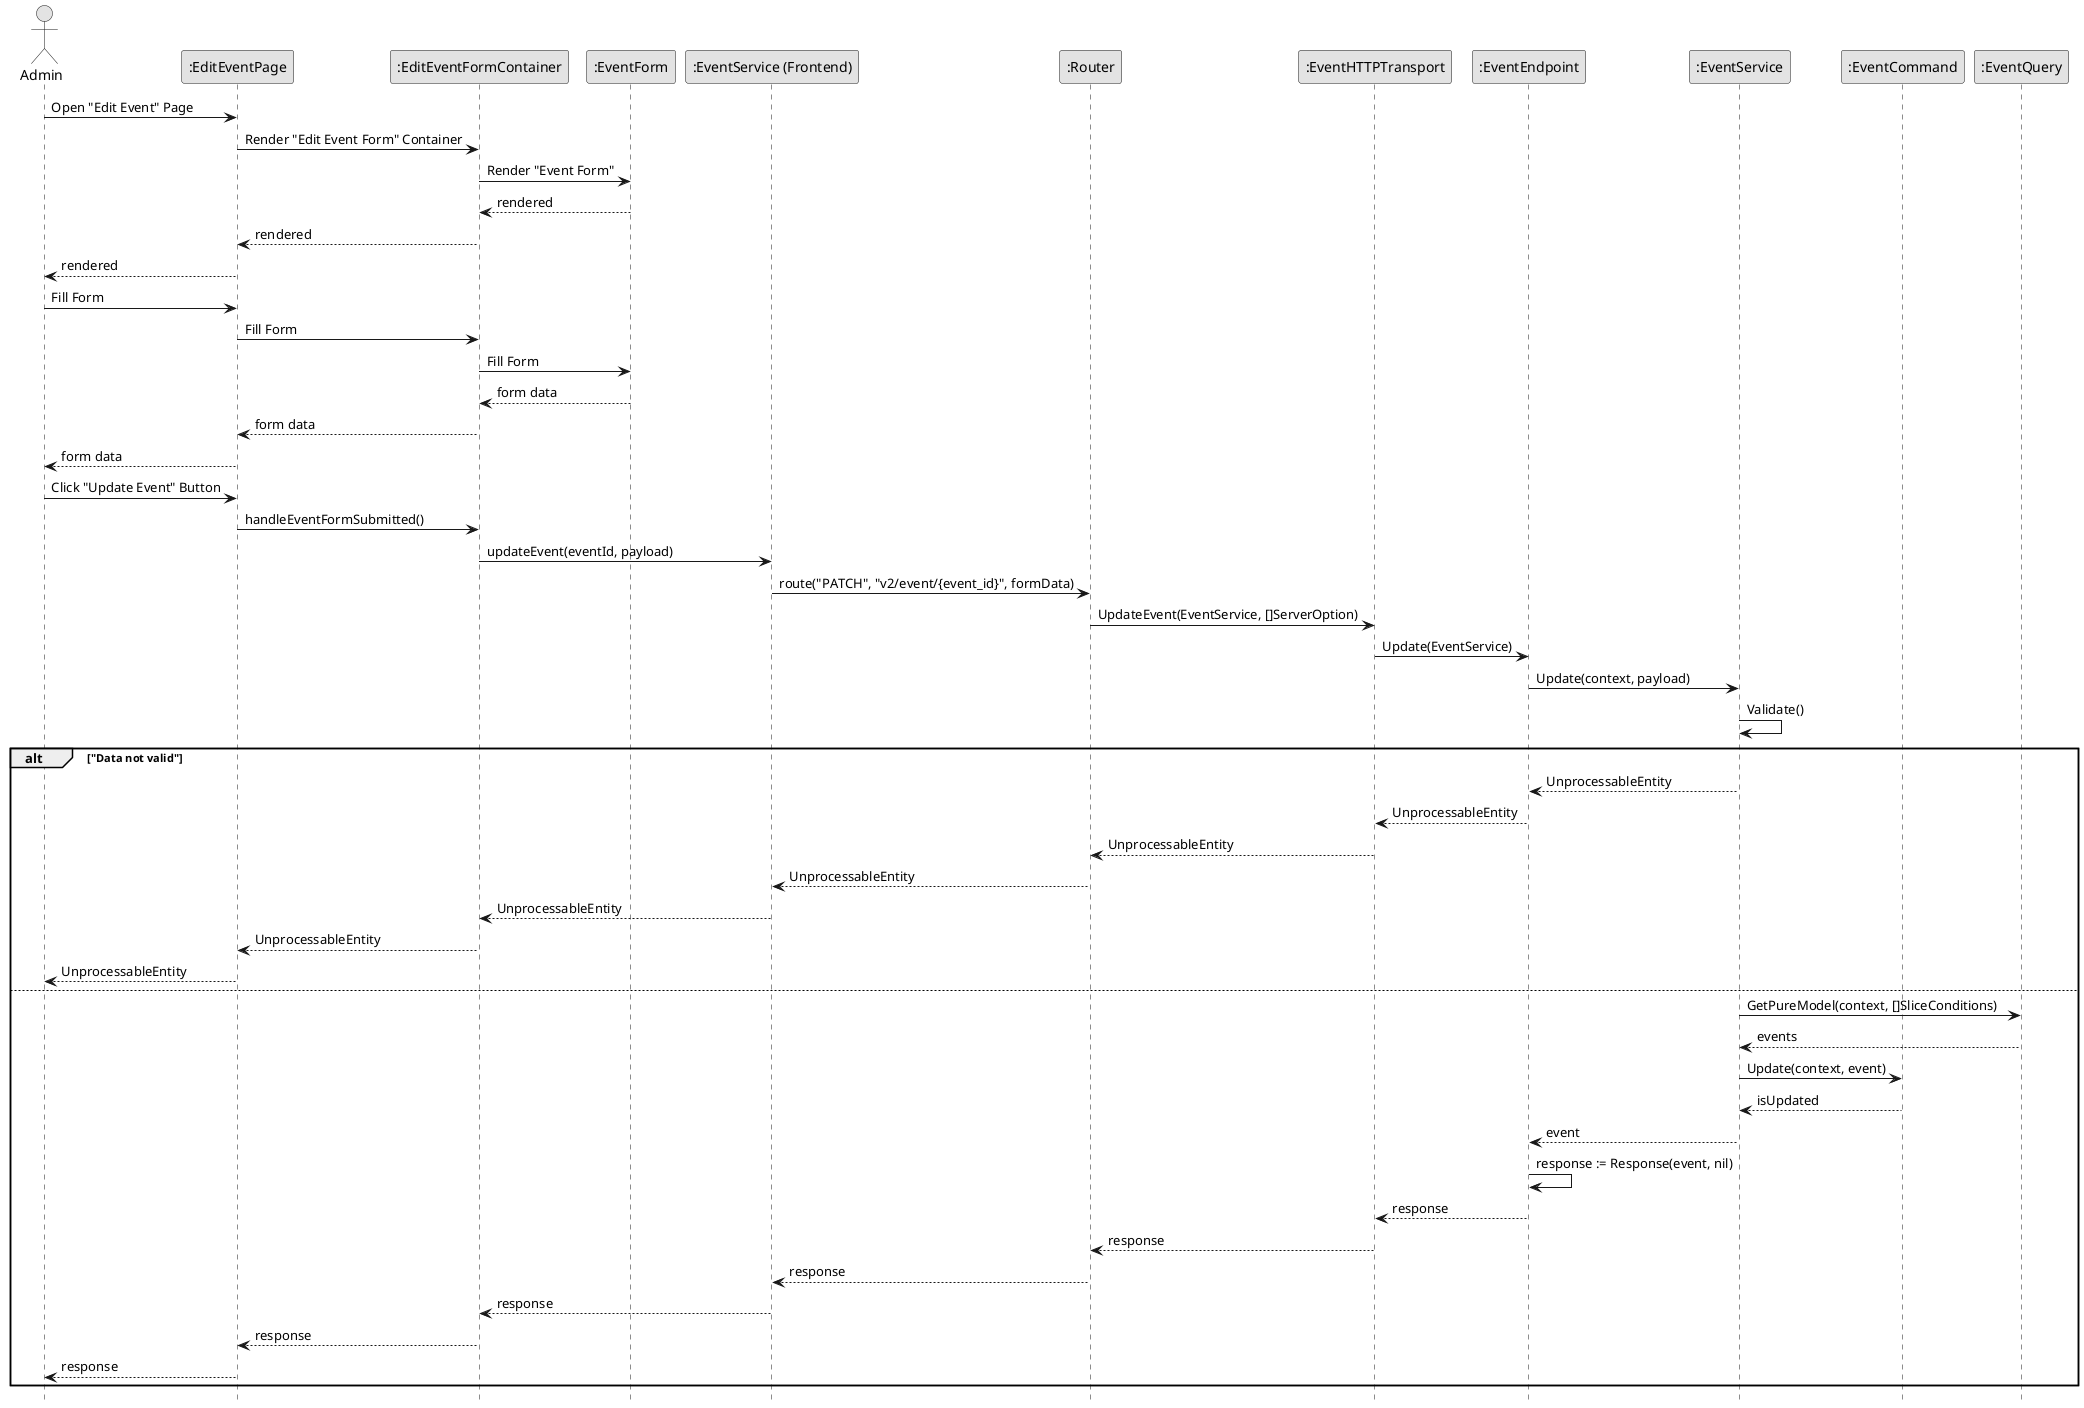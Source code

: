 @startuml UpdateEvent

skinparam Monochrome true
skinparam Shadowing false
hide footbox

actor Admin
participant ":EditEventPage" as EditEventPage
participant ":EditEventFormContainer" as EditEventFormContainer
participant ":EventForm" as EventForm
participant ":EventService (Frontend)" as FEEventService
participant ":Router" as Router
participant ":EventHTTPTransport" as EventHTTPTransport
participant ":EventEndpoint" as EventEndpoint
participant ":EventService" as EventService
participant ":EventCommand" as EventCommand
participant ":EventQuery" as EventQuery

Admin->EditEventPage: Open "Edit Event" Page
EditEventPage->EditEventFormContainer: Render "Edit Event Form" Container
EditEventFormContainer->EventForm: Render "Event Form"
EventForm-->EditEventFormContainer: rendered
EditEventFormContainer-->EditEventPage: rendered
EditEventPage-->Admin: rendered

Admin->EditEventPage: Fill Form
EditEventPage->EditEventFormContainer: Fill Form
EditEventFormContainer->EventForm: Fill Form
EventForm-->EditEventFormContainer: form data
EditEventFormContainer-->EditEventPage: form data
EditEventPage-->Admin: form data

Admin->EditEventPage: Click "Update Event" Button
EditEventPage->EditEventFormContainer: handleEventFormSubmitted()
EditEventFormContainer->FEEventService: updateEvent(eventId, payload)
FEEventService->Router: route("PATCH", "v2/event/{event_id}", formData)
Router->EventHTTPTransport: UpdateEvent(EventService, []ServerOption)
EventHTTPTransport->EventEndpoint: Update(EventService)
EventEndpoint->EventService: Update(context, payload)
EventService->EventService: Validate()

alt "Data not valid"
    EventService-->EventEndpoint: UnprocessableEntity
    EventEndpoint-->EventHTTPTransport: UnprocessableEntity
    EventHTTPTransport-->Router: UnprocessableEntity
    Router-->FEEventService: UnprocessableEntity
    FEEventService-->EditEventFormContainer: UnprocessableEntity
    EditEventFormContainer-->EditEventPage: UnprocessableEntity
    EditEventPage-->Admin: UnprocessableEntity
else
    EventService->EventQuery: GetPureModel(context, []SliceConditions)
    EventQuery-->EventService: events
    EventService->EventCommand: Update(context, event)
    EventCommand-->EventService: isUpdated
    EventService-->EventEndpoint: event
    EventEndpoint->EventEndpoint: response := Response(event, nil)
    EventEndpoint-->EventHTTPTransport: response
    EventHTTPTransport-->Router: response
    Router-->FEEventService: response
    FEEventService-->EditEventFormContainer: response
    EditEventFormContainer-->EditEventPage: response
    EditEventPage-->Admin: response
end

@enduml